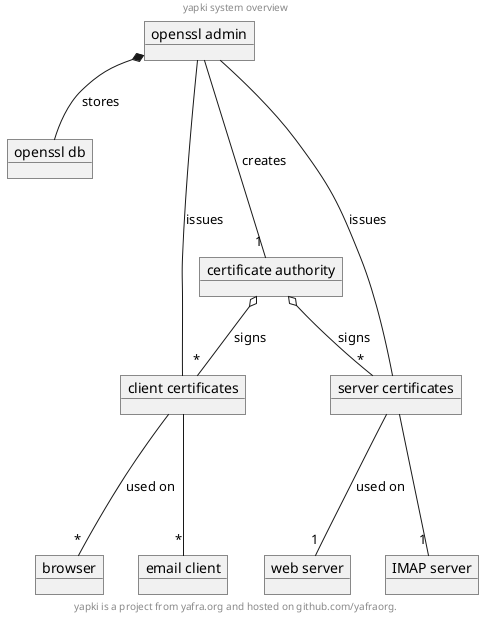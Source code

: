 @startuml

center header
yapki system overview
endheader

object "openssl db" as db
object "openssl admin" as oadm
object "certificate authority" as ca
' object "registration authority" as ra
object "client certificates" as client
object "server certificates" as server
object browser
object "email client" as mailclient
object "web server" as webserver
object "IMAP server" as mailserver

oadm *-- db : stores
oadm --- "1" ca : creates

ca o-- "*" client : signs
ca o-- "*" server : signs

oadm --- client : issues
oadm --- server : issues

client --- "*" browser : used on
client --- "*" mailclient
server --- "1" webserver : used on
server --- "1" mailserver

center footer yapki is a project from yafra.org and hosted on github.com/yafraorg.



@enduml